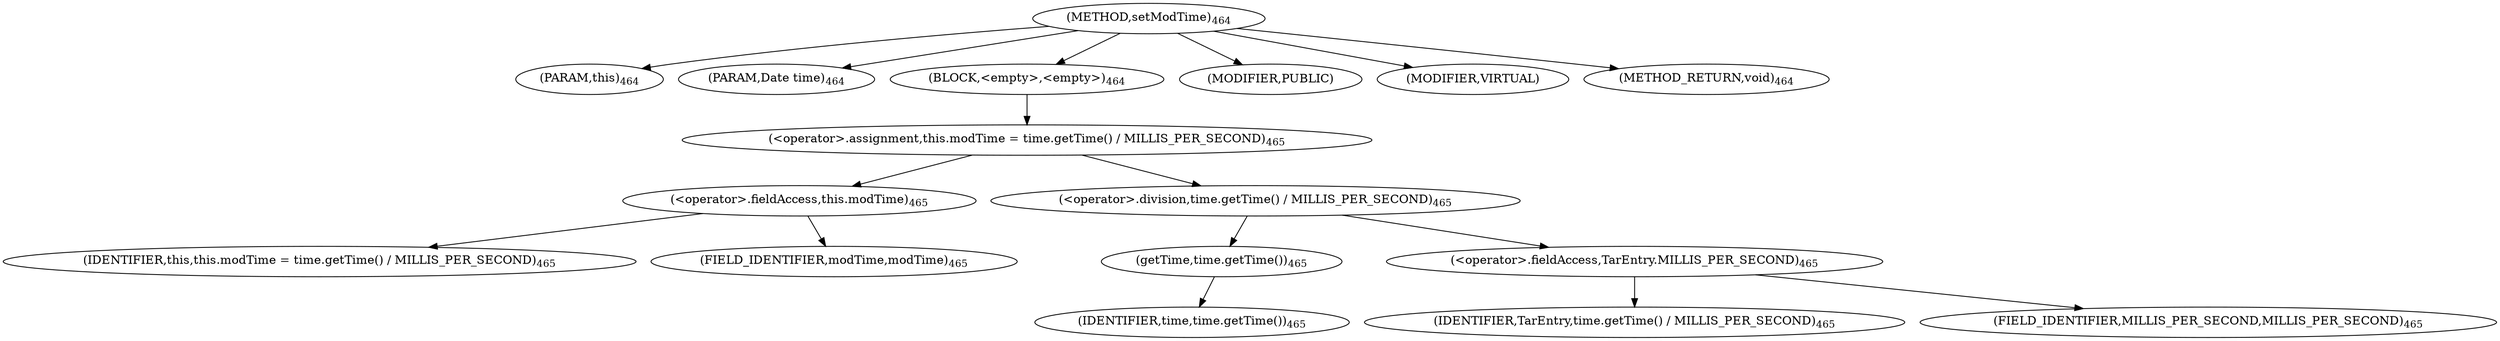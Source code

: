 digraph "setModTime" {  
"890" [label = <(METHOD,setModTime)<SUB>464</SUB>> ]
"92" [label = <(PARAM,this)<SUB>464</SUB>> ]
"891" [label = <(PARAM,Date time)<SUB>464</SUB>> ]
"892" [label = <(BLOCK,&lt;empty&gt;,&lt;empty&gt;)<SUB>464</SUB>> ]
"893" [label = <(&lt;operator&gt;.assignment,this.modTime = time.getTime() / MILLIS_PER_SECOND)<SUB>465</SUB>> ]
"894" [label = <(&lt;operator&gt;.fieldAccess,this.modTime)<SUB>465</SUB>> ]
"91" [label = <(IDENTIFIER,this,this.modTime = time.getTime() / MILLIS_PER_SECOND)<SUB>465</SUB>> ]
"895" [label = <(FIELD_IDENTIFIER,modTime,modTime)<SUB>465</SUB>> ]
"896" [label = <(&lt;operator&gt;.division,time.getTime() / MILLIS_PER_SECOND)<SUB>465</SUB>> ]
"897" [label = <(getTime,time.getTime())<SUB>465</SUB>> ]
"898" [label = <(IDENTIFIER,time,time.getTime())<SUB>465</SUB>> ]
"899" [label = <(&lt;operator&gt;.fieldAccess,TarEntry.MILLIS_PER_SECOND)<SUB>465</SUB>> ]
"900" [label = <(IDENTIFIER,TarEntry,time.getTime() / MILLIS_PER_SECOND)<SUB>465</SUB>> ]
"901" [label = <(FIELD_IDENTIFIER,MILLIS_PER_SECOND,MILLIS_PER_SECOND)<SUB>465</SUB>> ]
"902" [label = <(MODIFIER,PUBLIC)> ]
"903" [label = <(MODIFIER,VIRTUAL)> ]
"904" [label = <(METHOD_RETURN,void)<SUB>464</SUB>> ]
  "890" -> "92" 
  "890" -> "891" 
  "890" -> "892" 
  "890" -> "902" 
  "890" -> "903" 
  "890" -> "904" 
  "892" -> "893" 
  "893" -> "894" 
  "893" -> "896" 
  "894" -> "91" 
  "894" -> "895" 
  "896" -> "897" 
  "896" -> "899" 
  "897" -> "898" 
  "899" -> "900" 
  "899" -> "901" 
}
